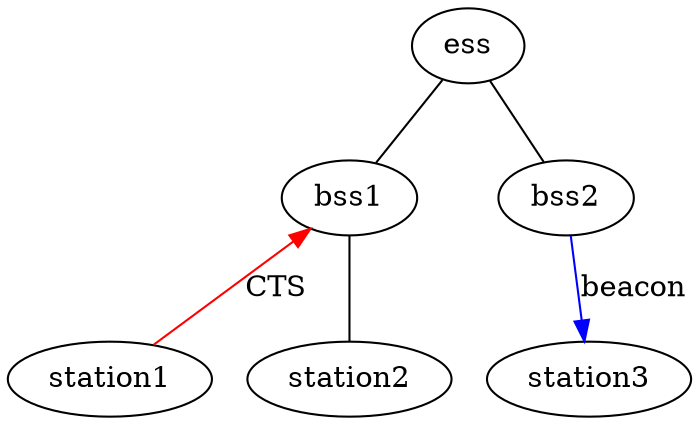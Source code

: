 //
// graphviz-dot-mode
//
// M-x compile
// C-c p
//

digraph wireless {

	edge[dir=none]
	
	ess -> bss1
	bss1 -> station1[dir=back, color=red, label="CTS"]
	bss1 -> station2
	ess -> bss2
	bss2 -> station3[dir=forward, color=blue, label="beacon"]

}
